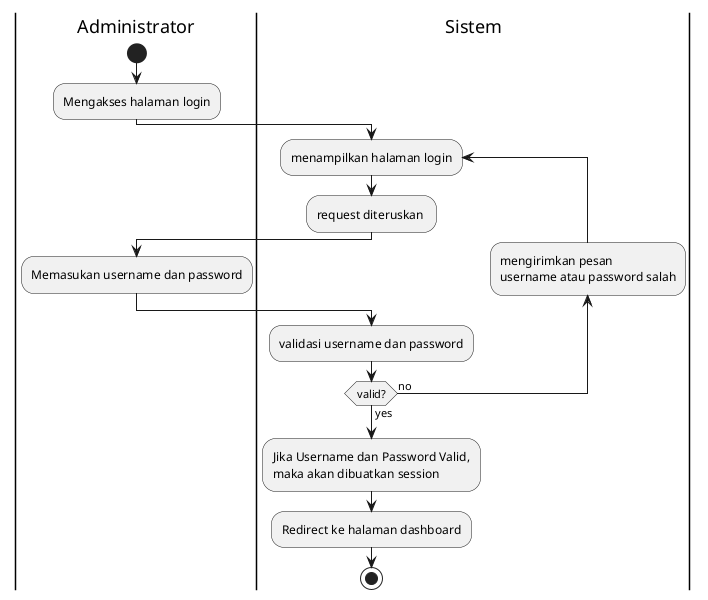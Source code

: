 @startuml

|Administrator|
start
:Mengakses halaman login;
    |Sistem|
repeat :menampilkan halaman login;
:request diteruskan ;
    |Administrator|
    :Memasukan username dan password;
    |Sistem|
    :validasi username dan password;
        backward :mengirimkan pesan
        username atau password salah;
repeat while (valid?) is (no) not (yes)
:Jika Username dan Password Valid,
maka akan dibuatkan session;
:Redirect ke halaman dashboard;
stop
@enduml

